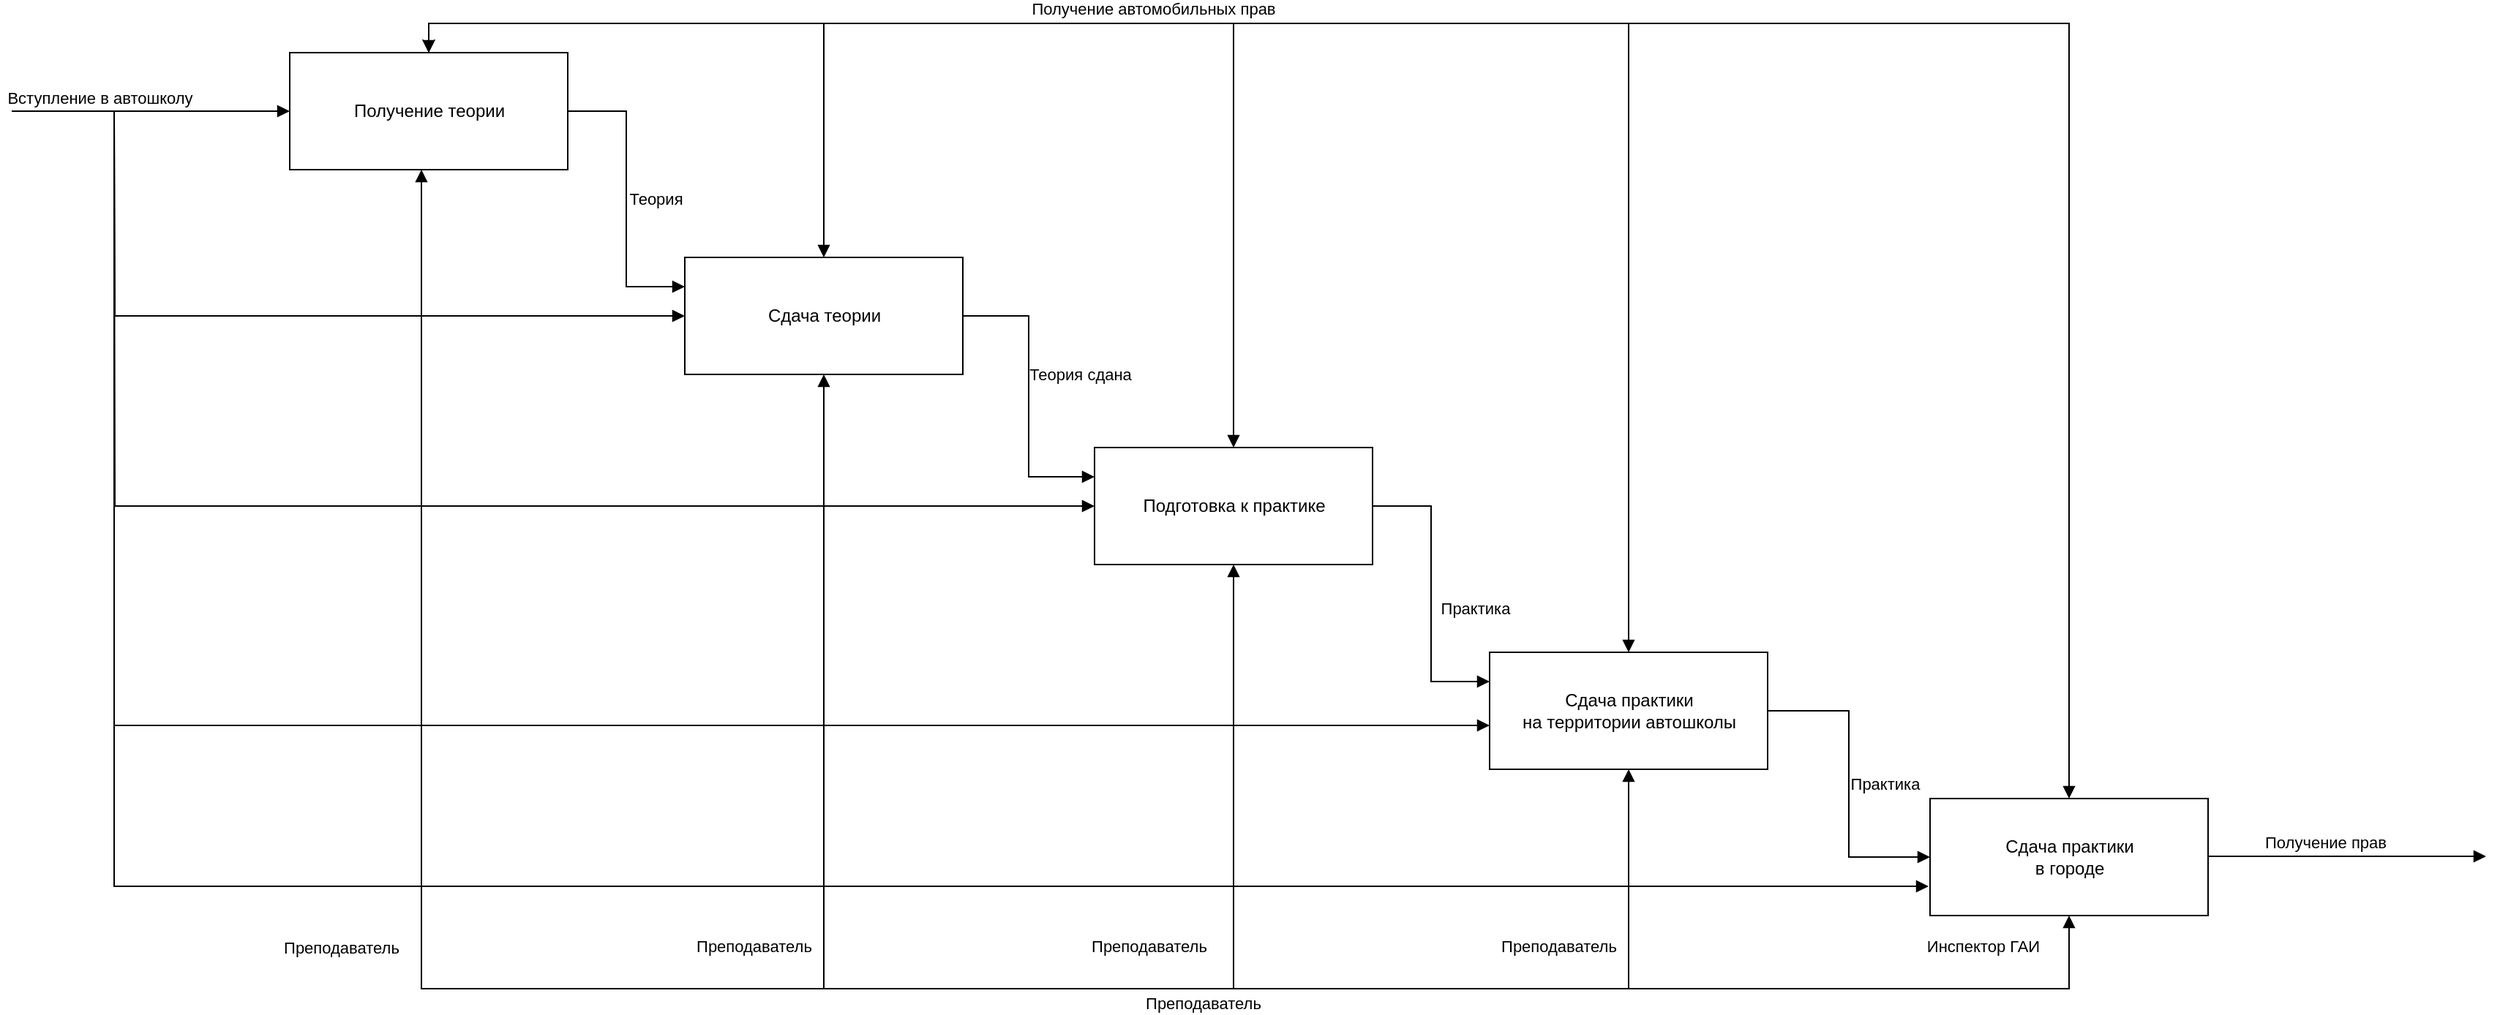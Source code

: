 <mxfile version="20.6.0" type="device"><diagram id="4-vYXm7lN5wewXKUIZjb" name="Страница 1"><mxGraphModel dx="2545" dy="986" grid="1" gridSize="10" guides="1" tooltips="1" connect="1" arrows="1" fold="1" page="1" pageScale="1" pageWidth="827" pageHeight="1169" math="0" shadow="0"><root><mxCell id="0"/><mxCell id="1" parent="0"/><mxCell id="oaXhuNx8Ytf3IVq7eA1u-3" style="edgeStyle=orthogonalEdgeStyle;rounded=0;orthogonalLoop=1;jettySize=auto;html=1;exitX=0;exitY=0.5;exitDx=0;exitDy=0;endArrow=none;endFill=0;startArrow=block;startFill=1;" parent="1" source="oaXhuNx8Ytf3IVq7eA1u-1" edge="1"><mxGeometry relative="1" as="geometry"><mxPoint x="-70" y="240" as="targetPoint"/></mxGeometry></mxCell><mxCell id="oaXhuNx8Ytf3IVq7eA1u-8" value="Вступление в автошколу" style="edgeLabel;html=1;align=center;verticalAlign=middle;resizable=0;points=[];" parent="oaXhuNx8Ytf3IVq7eA1u-3" vertex="1" connectable="0"><mxGeometry x="0.232" y="-3" relative="1" as="geometry"><mxPoint x="-13" y="-7" as="offset"/></mxGeometry></mxCell><mxCell id="oaXhuNx8Ytf3IVq7eA1u-10" style="edgeStyle=orthogonalEdgeStyle;rounded=0;orthogonalLoop=1;jettySize=auto;html=1;exitX=0.5;exitY=0;exitDx=0;exitDy=0;startArrow=block;startFill=1;endArrow=block;endFill=1;entryX=0.5;entryY=0;entryDx=0;entryDy=0;" parent="1" source="oaXhuNx8Ytf3IVq7eA1u-1" target="oaXhuNx8Ytf3IVq7eA1u-6" edge="1"><mxGeometry relative="1" as="geometry"><mxPoint x="1117" y="160" as="targetPoint"/></mxGeometry></mxCell><mxCell id="oaXhuNx8Ytf3IVq7eA1u-11" value="Получение автомобильных прав" style="edgeLabel;html=1;align=center;verticalAlign=middle;resizable=0;points=[];" parent="oaXhuNx8Ytf3IVq7eA1u-10" vertex="1" connectable="0"><mxGeometry x="-0.402" y="3" relative="1" as="geometry"><mxPoint x="135" y="-7" as="offset"/></mxGeometry></mxCell><mxCell id="oaXhuNx8Ytf3IVq7eA1u-24" style="edgeStyle=orthogonalEdgeStyle;rounded=0;orthogonalLoop=1;jettySize=auto;html=1;exitX=1;exitY=0.5;exitDx=0;exitDy=0;entryX=0;entryY=0.25;entryDx=0;entryDy=0;startArrow=none;startFill=0;endArrow=block;endFill=1;" parent="1" source="oaXhuNx8Ytf3IVq7eA1u-1" target="oaXhuNx8Ytf3IVq7eA1u-4" edge="1"><mxGeometry relative="1" as="geometry"/></mxCell><mxCell id="RH-XVd-XVVp1uxE-oXv3-3" value="Теория" style="edgeLabel;html=1;align=center;verticalAlign=middle;resizable=0;points=[];" parent="oaXhuNx8Ytf3IVq7eA1u-24" vertex="1" connectable="0"><mxGeometry x="-0.1" y="-1" relative="1" as="geometry"><mxPoint x="21" y="10" as="offset"/></mxGeometry></mxCell><mxCell id="oaXhuNx8Ytf3IVq7eA1u-1" value="Получение теории" style="html=1;" parent="1" vertex="1"><mxGeometry x="120" y="200" width="190" height="80" as="geometry"/></mxCell><mxCell id="oaXhuNx8Ytf3IVq7eA1u-15" style="edgeStyle=orthogonalEdgeStyle;rounded=0;orthogonalLoop=1;jettySize=auto;html=1;exitX=0.5;exitY=0;exitDx=0;exitDy=0;startArrow=block;startFill=1;endArrow=none;endFill=0;" parent="1" source="oaXhuNx8Ytf3IVq7eA1u-4" edge="1"><mxGeometry relative="1" as="geometry"><mxPoint x="485" y="180" as="targetPoint"/></mxGeometry></mxCell><mxCell id="oaXhuNx8Ytf3IVq7eA1u-21" style="edgeStyle=orthogonalEdgeStyle;rounded=0;orthogonalLoop=1;jettySize=auto;html=1;exitX=0.5;exitY=1;exitDx=0;exitDy=0;startArrow=block;startFill=1;endArrow=none;endFill=0;" parent="1" source="oaXhuNx8Ytf3IVq7eA1u-4" edge="1"><mxGeometry relative="1" as="geometry"><mxPoint x="485" y="840" as="targetPoint"/></mxGeometry></mxCell><mxCell id="oaXhuNx8Ytf3IVq7eA1u-23" style="edgeStyle=orthogonalEdgeStyle;rounded=0;orthogonalLoop=1;jettySize=auto;html=1;exitX=0;exitY=0.5;exitDx=0;exitDy=0;startArrow=block;startFill=1;endArrow=none;endFill=0;" parent="1" source="oaXhuNx8Ytf3IVq7eA1u-4" edge="1"><mxGeometry relative="1" as="geometry"><mxPoint y="240" as="targetPoint"/></mxGeometry></mxCell><mxCell id="oaXhuNx8Ytf3IVq7eA1u-25" style="edgeStyle=orthogonalEdgeStyle;rounded=0;orthogonalLoop=1;jettySize=auto;html=1;exitX=1;exitY=0.5;exitDx=0;exitDy=0;entryX=0;entryY=0.25;entryDx=0;entryDy=0;startArrow=none;startFill=0;endArrow=block;endFill=1;" parent="1" source="oaXhuNx8Ytf3IVq7eA1u-4" target="oaXhuNx8Ytf3IVq7eA1u-5" edge="1"><mxGeometry relative="1" as="geometry"/></mxCell><mxCell id="RH-XVd-XVVp1uxE-oXv3-5" value="Теория сдана" style="edgeLabel;html=1;align=center;verticalAlign=middle;resizable=0;points=[];" parent="oaXhuNx8Ytf3IVq7eA1u-25" vertex="1" connectable="0"><mxGeometry x="-0.13" y="-2" relative="1" as="geometry"><mxPoint x="37" y="-2" as="offset"/></mxGeometry></mxCell><mxCell id="oaXhuNx8Ytf3IVq7eA1u-4" value="Сдача теории" style="html=1;" parent="1" vertex="1"><mxGeometry x="390" y="340" width="190" height="80" as="geometry"/></mxCell><mxCell id="oaXhuNx8Ytf3IVq7eA1u-17" style="edgeStyle=orthogonalEdgeStyle;rounded=0;orthogonalLoop=1;jettySize=auto;html=1;exitX=0.5;exitY=0;exitDx=0;exitDy=0;startArrow=block;startFill=1;endArrow=none;endFill=0;" parent="1" source="oaXhuNx8Ytf3IVq7eA1u-5" edge="1"><mxGeometry relative="1" as="geometry"><mxPoint x="765" y="180" as="targetPoint"/></mxGeometry></mxCell><mxCell id="oaXhuNx8Ytf3IVq7eA1u-19" style="edgeStyle=orthogonalEdgeStyle;rounded=0;orthogonalLoop=1;jettySize=auto;html=1;exitX=0.5;exitY=1;exitDx=0;exitDy=0;startArrow=block;startFill=1;endArrow=none;endFill=0;" parent="1" source="oaXhuNx8Ytf3IVq7eA1u-5" edge="1"><mxGeometry relative="1" as="geometry"><mxPoint x="765" y="840" as="targetPoint"/></mxGeometry></mxCell><mxCell id="oaXhuNx8Ytf3IVq7eA1u-26" style="edgeStyle=orthogonalEdgeStyle;rounded=0;orthogonalLoop=1;jettySize=auto;html=1;exitX=1;exitY=0.5;exitDx=0;exitDy=0;entryX=0;entryY=0.25;entryDx=0;entryDy=0;startArrow=none;startFill=0;endArrow=block;endFill=1;" parent="1" source="oaXhuNx8Ytf3IVq7eA1u-5" target="oaXhuNx8Ytf3IVq7eA1u-6" edge="1"><mxGeometry relative="1" as="geometry"/></mxCell><mxCell id="RH-XVd-XVVp1uxE-oXv3-6" value="Практика" style="edgeLabel;html=1;align=center;verticalAlign=middle;resizable=0;points=[];" parent="oaXhuNx8Ytf3IVq7eA1u-26" vertex="1" connectable="0"><mxGeometry x="-0.21" y="2" relative="1" as="geometry"><mxPoint x="28" y="31" as="offset"/></mxGeometry></mxCell><mxCell id="oaXhuNx8Ytf3IVq7eA1u-30" style="edgeStyle=orthogonalEdgeStyle;rounded=0;orthogonalLoop=1;jettySize=auto;html=1;exitX=0;exitY=0.5;exitDx=0;exitDy=0;startArrow=block;startFill=1;endArrow=none;endFill=0;" parent="1" source="oaXhuNx8Ytf3IVq7eA1u-5" edge="1"><mxGeometry relative="1" as="geometry"><mxPoint y="240" as="targetPoint"/></mxGeometry></mxCell><mxCell id="oaXhuNx8Ytf3IVq7eA1u-5" value="Подготовка к практике" style="html=1;" parent="1" vertex="1"><mxGeometry x="670" y="470" width="190" height="80" as="geometry"/></mxCell><mxCell id="oaXhuNx8Ytf3IVq7eA1u-12" style="edgeStyle=orthogonalEdgeStyle;rounded=0;orthogonalLoop=1;jettySize=auto;html=1;exitX=0.5;exitY=1;exitDx=0;exitDy=0;startArrow=block;startFill=1;endArrow=block;endFill=1;" parent="1" source="SVS0cTUn8bi7FGgopDjK-1" target="oaXhuNx8Ytf3IVq7eA1u-1" edge="1"><mxGeometry relative="1" as="geometry"><Array as="points"><mxPoint x="1336" y="840"/><mxPoint x="210" y="840"/></Array></mxGeometry></mxCell><mxCell id="oaXhuNx8Ytf3IVq7eA1u-13" value="Преподаватель" style="edgeLabel;html=1;align=center;verticalAlign=middle;resizable=0;points=[];" parent="oaXhuNx8Ytf3IVq7eA1u-12" vertex="1" connectable="0"><mxGeometry x="-0.241" relative="1" as="geometry"><mxPoint x="17" y="10" as="offset"/></mxGeometry></mxCell><mxCell id="RH-XVd-XVVp1uxE-oXv3-1" value="Преподаватель" style="edgeLabel;html=1;align=center;verticalAlign=middle;resizable=0;points=[];" parent="oaXhuNx8Ytf3IVq7eA1u-12" vertex="1" connectable="0"><mxGeometry x="0.361" y="1" relative="1" as="geometry"><mxPoint x="-54" y="-23" as="offset"/></mxGeometry></mxCell><mxCell id="oaXhuNx8Ytf3IVq7eA1u-28" style="edgeStyle=orthogonalEdgeStyle;rounded=0;orthogonalLoop=1;jettySize=auto;html=1;startArrow=block;startFill=1;endArrow=none;endFill=0;" parent="1" edge="1"><mxGeometry relative="1" as="geometry"><mxPoint y="240" as="targetPoint"/><mxPoint x="1240" y="770" as="sourcePoint"/><Array as="points"><mxPoint y="770"/></Array></mxGeometry></mxCell><mxCell id="SVS0cTUn8bi7FGgopDjK-6" style="edgeStyle=orthogonalEdgeStyle;rounded=0;orthogonalLoop=1;jettySize=auto;html=1;exitX=0.5;exitY=1;exitDx=0;exitDy=0;startArrow=block;startFill=1;endArrow=none;endFill=0;" edge="1" parent="1" source="oaXhuNx8Ytf3IVq7eA1u-6"><mxGeometry relative="1" as="geometry"><mxPoint x="1035" y="840" as="targetPoint"/></mxGeometry></mxCell><mxCell id="SVS0cTUn8bi7FGgopDjK-8" style="edgeStyle=orthogonalEdgeStyle;rounded=0;orthogonalLoop=1;jettySize=auto;html=1;exitX=1;exitY=0.5;exitDx=0;exitDy=0;entryX=0;entryY=0.5;entryDx=0;entryDy=0;startArrow=none;startFill=0;endArrow=block;endFill=1;" edge="1" parent="1" source="oaXhuNx8Ytf3IVq7eA1u-6" target="SVS0cTUn8bi7FGgopDjK-1"><mxGeometry relative="1" as="geometry"/></mxCell><mxCell id="oaXhuNx8Ytf3IVq7eA1u-6" value="Сдача практики&lt;br&gt;на территории автошколы" style="html=1;" parent="1" vertex="1"><mxGeometry x="940" y="610" width="190" height="80" as="geometry"/></mxCell><mxCell id="RH-XVd-XVVp1uxE-oXv3-2" value="Преподаватель" style="edgeLabel;html=1;align=center;verticalAlign=middle;resizable=0;points=[];" parent="1" vertex="1" connectable="0"><mxGeometry x="350" y="820" as="geometry"><mxPoint x="87" y="-9" as="offset"/></mxGeometry></mxCell><mxCell id="RH-XVd-XVVp1uxE-oXv3-4" value="Инспектор ГАИ" style="edgeLabel;html=1;align=center;verticalAlign=middle;resizable=0;points=[];" parent="1" vertex="1" connectable="0"><mxGeometry x="1190" y="820" as="geometry"><mxPoint x="87" y="-9" as="offset"/></mxGeometry></mxCell><mxCell id="SVS0cTUn8bi7FGgopDjK-4" style="edgeStyle=orthogonalEdgeStyle;rounded=0;orthogonalLoop=1;jettySize=auto;html=1;exitX=0.5;exitY=0;exitDx=0;exitDy=0;entryX=0.5;entryY=0;entryDx=0;entryDy=0;startArrow=block;startFill=1;" edge="1" parent="1" source="SVS0cTUn8bi7FGgopDjK-1" target="oaXhuNx8Ytf3IVq7eA1u-1"><mxGeometry relative="1" as="geometry"/></mxCell><mxCell id="SVS0cTUn8bi7FGgopDjK-10" style="edgeStyle=orthogonalEdgeStyle;rounded=0;orthogonalLoop=1;jettySize=auto;html=1;startArrow=block;startFill=1;endArrow=none;endFill=0;" edge="1" parent="1"><mxGeometry relative="1" as="geometry"><mxPoint x="940" y="660" as="sourcePoint"/><mxPoint y="660" as="targetPoint"/><Array as="points"><mxPoint y="660"/></Array></mxGeometry></mxCell><mxCell id="SVS0cTUn8bi7FGgopDjK-1" value="Сдача практики&lt;br&gt;в городе" style="html=1;" vertex="1" parent="1"><mxGeometry x="1241" y="710" width="190" height="80" as="geometry"/></mxCell><mxCell id="SVS0cTUn8bi7FGgopDjK-2" style="edgeStyle=orthogonalEdgeStyle;rounded=0;orthogonalLoop=1;jettySize=auto;html=1;exitX=1;exitY=0.5;exitDx=0;exitDy=0;startArrow=none;startFill=0;endArrow=block;endFill=1;" edge="1" parent="1"><mxGeometry relative="1" as="geometry"><mxPoint x="1621" y="749.5" as="targetPoint"/><mxPoint x="1431" y="749.5" as="sourcePoint"/><Array as="points"><mxPoint x="1611" y="749.5"/><mxPoint x="1611" y="749.5"/></Array></mxGeometry></mxCell><mxCell id="SVS0cTUn8bi7FGgopDjK-3" value="Получение прав" style="edgeLabel;html=1;align=center;verticalAlign=middle;resizable=0;points=[];" vertex="1" connectable="0" parent="SVS0cTUn8bi7FGgopDjK-2"><mxGeometry x="-0.39" y="3" relative="1" as="geometry"><mxPoint x="22" y="-7" as="offset"/></mxGeometry></mxCell><mxCell id="SVS0cTUn8bi7FGgopDjK-7" value="Преподаватель" style="edgeLabel;html=1;align=center;verticalAlign=middle;resizable=0;points=[];" vertex="1" connectable="0" parent="1"><mxGeometry x="620" y="820" as="geometry"><mxPoint x="87" y="-9" as="offset"/></mxGeometry></mxCell><mxCell id="SVS0cTUn8bi7FGgopDjK-11" value="Практика" style="edgeLabel;html=1;align=center;verticalAlign=middle;resizable=0;points=[];" vertex="1" connectable="0" parent="1"><mxGeometry x="1210.003" y="699.997" as="geometry"/></mxCell><mxCell id="SVS0cTUn8bi7FGgopDjK-13" value="Преподаватель" style="edgeLabel;html=1;align=center;verticalAlign=middle;resizable=0;points=[];" vertex="1" connectable="0" parent="1"><mxGeometry x="900" y="820" as="geometry"><mxPoint x="87" y="-9" as="offset"/></mxGeometry></mxCell></root></mxGraphModel></diagram></mxfile>